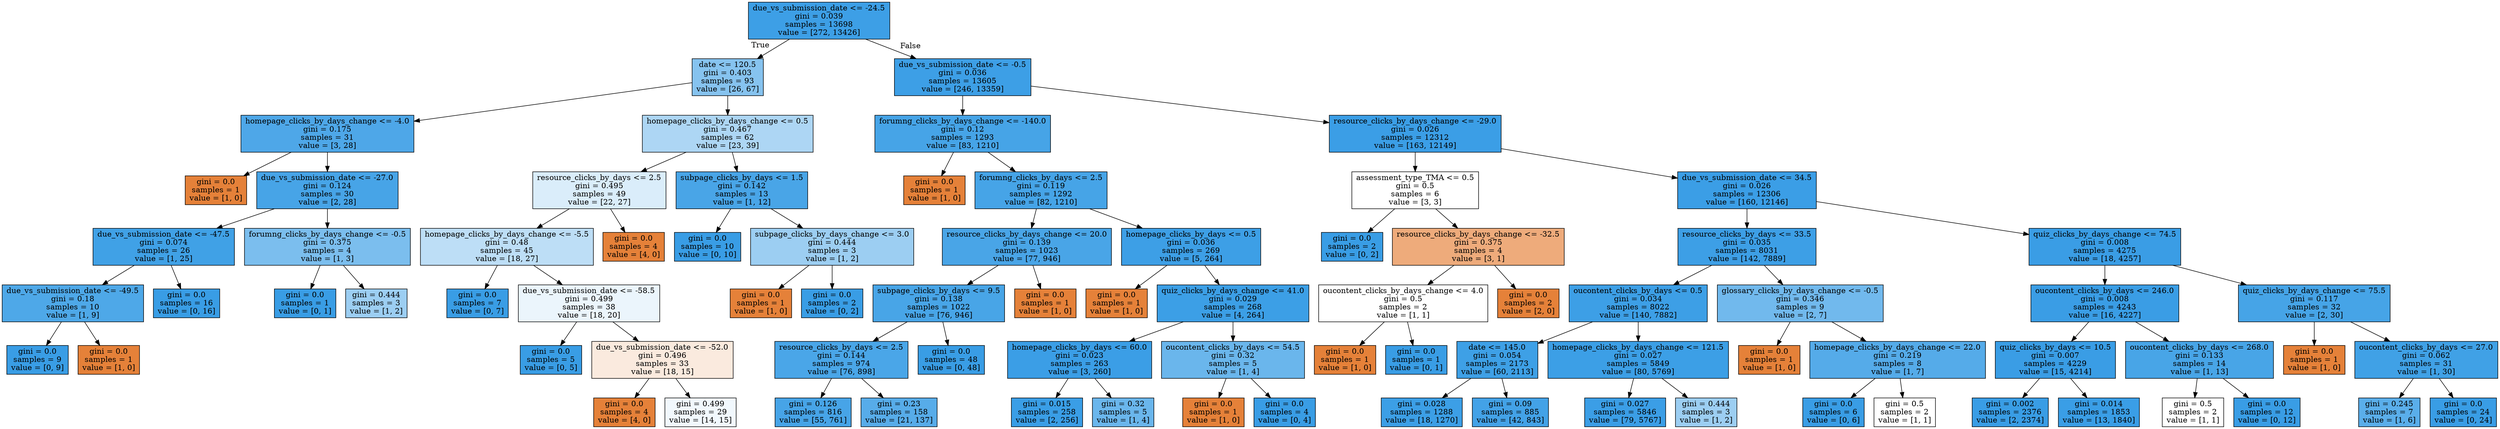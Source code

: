 digraph Tree {
node [shape=box, style="filled", color="black"] ;
0 [label="due_vs_submission_date <= -24.5\ngini = 0.039\nsamples = 13698\nvalue = [272, 13426]", fillcolor="#399de5fa"] ;
1 [label="date <= 120.5\ngini = 0.403\nsamples = 93\nvalue = [26, 67]", fillcolor="#399de59c"] ;
0 -> 1 [labeldistance=2.5, labelangle=45, headlabel="True"] ;
2 [label="homepage_clicks_by_days_change <= -4.0\ngini = 0.175\nsamples = 31\nvalue = [3, 28]", fillcolor="#399de5e4"] ;
1 -> 2 ;
3 [label="gini = 0.0\nsamples = 1\nvalue = [1, 0]", fillcolor="#e58139ff"] ;
2 -> 3 ;
4 [label="due_vs_submission_date <= -27.0\ngini = 0.124\nsamples = 30\nvalue = [2, 28]", fillcolor="#399de5ed"] ;
2 -> 4 ;
5 [label="due_vs_submission_date <= -47.5\ngini = 0.074\nsamples = 26\nvalue = [1, 25]", fillcolor="#399de5f5"] ;
4 -> 5 ;
6 [label="due_vs_submission_date <= -49.5\ngini = 0.18\nsamples = 10\nvalue = [1, 9]", fillcolor="#399de5e3"] ;
5 -> 6 ;
7 [label="gini = 0.0\nsamples = 9\nvalue = [0, 9]", fillcolor="#399de5ff"] ;
6 -> 7 ;
8 [label="gini = 0.0\nsamples = 1\nvalue = [1, 0]", fillcolor="#e58139ff"] ;
6 -> 8 ;
9 [label="gini = 0.0\nsamples = 16\nvalue = [0, 16]", fillcolor="#399de5ff"] ;
5 -> 9 ;
10 [label="forumng_clicks_by_days_change <= -0.5\ngini = 0.375\nsamples = 4\nvalue = [1, 3]", fillcolor="#399de5aa"] ;
4 -> 10 ;
11 [label="gini = 0.0\nsamples = 1\nvalue = [0, 1]", fillcolor="#399de5ff"] ;
10 -> 11 ;
12 [label="gini = 0.444\nsamples = 3\nvalue = [1, 2]", fillcolor="#399de57f"] ;
10 -> 12 ;
13 [label="homepage_clicks_by_days_change <= 0.5\ngini = 0.467\nsamples = 62\nvalue = [23, 39]", fillcolor="#399de569"] ;
1 -> 13 ;
14 [label="resource_clicks_by_days <= 2.5\ngini = 0.495\nsamples = 49\nvalue = [22, 27]", fillcolor="#399de52f"] ;
13 -> 14 ;
15 [label="homepage_clicks_by_days_change <= -5.5\ngini = 0.48\nsamples = 45\nvalue = [18, 27]", fillcolor="#399de555"] ;
14 -> 15 ;
16 [label="gini = 0.0\nsamples = 7\nvalue = [0, 7]", fillcolor="#399de5ff"] ;
15 -> 16 ;
17 [label="due_vs_submission_date <= -58.5\ngini = 0.499\nsamples = 38\nvalue = [18, 20]", fillcolor="#399de519"] ;
15 -> 17 ;
18 [label="gini = 0.0\nsamples = 5\nvalue = [0, 5]", fillcolor="#399de5ff"] ;
17 -> 18 ;
19 [label="due_vs_submission_date <= -52.0\ngini = 0.496\nsamples = 33\nvalue = [18, 15]", fillcolor="#e581392a"] ;
17 -> 19 ;
20 [label="gini = 0.0\nsamples = 4\nvalue = [4, 0]", fillcolor="#e58139ff"] ;
19 -> 20 ;
21 [label="gini = 0.499\nsamples = 29\nvalue = [14, 15]", fillcolor="#399de511"] ;
19 -> 21 ;
22 [label="gini = 0.0\nsamples = 4\nvalue = [4, 0]", fillcolor="#e58139ff"] ;
14 -> 22 ;
23 [label="subpage_clicks_by_days <= 1.5\ngini = 0.142\nsamples = 13\nvalue = [1, 12]", fillcolor="#399de5ea"] ;
13 -> 23 ;
24 [label="gini = 0.0\nsamples = 10\nvalue = [0, 10]", fillcolor="#399de5ff"] ;
23 -> 24 ;
25 [label="subpage_clicks_by_days_change <= 3.0\ngini = 0.444\nsamples = 3\nvalue = [1, 2]", fillcolor="#399de57f"] ;
23 -> 25 ;
26 [label="gini = 0.0\nsamples = 1\nvalue = [1, 0]", fillcolor="#e58139ff"] ;
25 -> 26 ;
27 [label="gini = 0.0\nsamples = 2\nvalue = [0, 2]", fillcolor="#399de5ff"] ;
25 -> 27 ;
28 [label="due_vs_submission_date <= -0.5\ngini = 0.036\nsamples = 13605\nvalue = [246, 13359]", fillcolor="#399de5fa"] ;
0 -> 28 [labeldistance=2.5, labelangle=-45, headlabel="False"] ;
29 [label="forumng_clicks_by_days_change <= -140.0\ngini = 0.12\nsamples = 1293\nvalue = [83, 1210]", fillcolor="#399de5ee"] ;
28 -> 29 ;
30 [label="gini = 0.0\nsamples = 1\nvalue = [1, 0]", fillcolor="#e58139ff"] ;
29 -> 30 ;
31 [label="forumng_clicks_by_days <= 2.5\ngini = 0.119\nsamples = 1292\nvalue = [82, 1210]", fillcolor="#399de5ee"] ;
29 -> 31 ;
32 [label="resource_clicks_by_days_change <= 20.0\ngini = 0.139\nsamples = 1023\nvalue = [77, 946]", fillcolor="#399de5ea"] ;
31 -> 32 ;
33 [label="subpage_clicks_by_days <= 9.5\ngini = 0.138\nsamples = 1022\nvalue = [76, 946]", fillcolor="#399de5eb"] ;
32 -> 33 ;
34 [label="resource_clicks_by_days <= 2.5\ngini = 0.144\nsamples = 974\nvalue = [76, 898]", fillcolor="#399de5e9"] ;
33 -> 34 ;
35 [label="gini = 0.126\nsamples = 816\nvalue = [55, 761]", fillcolor="#399de5ed"] ;
34 -> 35 ;
36 [label="gini = 0.23\nsamples = 158\nvalue = [21, 137]", fillcolor="#399de5d8"] ;
34 -> 36 ;
37 [label="gini = 0.0\nsamples = 48\nvalue = [0, 48]", fillcolor="#399de5ff"] ;
33 -> 37 ;
38 [label="gini = 0.0\nsamples = 1\nvalue = [1, 0]", fillcolor="#e58139ff"] ;
32 -> 38 ;
39 [label="homepage_clicks_by_days <= 0.5\ngini = 0.036\nsamples = 269\nvalue = [5, 264]", fillcolor="#399de5fa"] ;
31 -> 39 ;
40 [label="gini = 0.0\nsamples = 1\nvalue = [1, 0]", fillcolor="#e58139ff"] ;
39 -> 40 ;
41 [label="quiz_clicks_by_days_change <= 41.0\ngini = 0.029\nsamples = 268\nvalue = [4, 264]", fillcolor="#399de5fb"] ;
39 -> 41 ;
42 [label="homepage_clicks_by_days <= 60.0\ngini = 0.023\nsamples = 263\nvalue = [3, 260]", fillcolor="#399de5fc"] ;
41 -> 42 ;
43 [label="gini = 0.015\nsamples = 258\nvalue = [2, 256]", fillcolor="#399de5fd"] ;
42 -> 43 ;
44 [label="gini = 0.32\nsamples = 5\nvalue = [1, 4]", fillcolor="#399de5bf"] ;
42 -> 44 ;
45 [label="oucontent_clicks_by_days <= 54.5\ngini = 0.32\nsamples = 5\nvalue = [1, 4]", fillcolor="#399de5bf"] ;
41 -> 45 ;
46 [label="gini = 0.0\nsamples = 1\nvalue = [1, 0]", fillcolor="#e58139ff"] ;
45 -> 46 ;
47 [label="gini = 0.0\nsamples = 4\nvalue = [0, 4]", fillcolor="#399de5ff"] ;
45 -> 47 ;
48 [label="resource_clicks_by_days_change <= -29.0\ngini = 0.026\nsamples = 12312\nvalue = [163, 12149]", fillcolor="#399de5fc"] ;
28 -> 48 ;
49 [label="assessment_type_TMA <= 0.5\ngini = 0.5\nsamples = 6\nvalue = [3, 3]", fillcolor="#e5813900"] ;
48 -> 49 ;
50 [label="gini = 0.0\nsamples = 2\nvalue = [0, 2]", fillcolor="#399de5ff"] ;
49 -> 50 ;
51 [label="resource_clicks_by_days_change <= -32.5\ngini = 0.375\nsamples = 4\nvalue = [3, 1]", fillcolor="#e58139aa"] ;
49 -> 51 ;
52 [label="oucontent_clicks_by_days_change <= 4.0\ngini = 0.5\nsamples = 2\nvalue = [1, 1]", fillcolor="#e5813900"] ;
51 -> 52 ;
53 [label="gini = 0.0\nsamples = 1\nvalue = [1, 0]", fillcolor="#e58139ff"] ;
52 -> 53 ;
54 [label="gini = 0.0\nsamples = 1\nvalue = [0, 1]", fillcolor="#399de5ff"] ;
52 -> 54 ;
55 [label="gini = 0.0\nsamples = 2\nvalue = [2, 0]", fillcolor="#e58139ff"] ;
51 -> 55 ;
56 [label="due_vs_submission_date <= 34.5\ngini = 0.026\nsamples = 12306\nvalue = [160, 12146]", fillcolor="#399de5fc"] ;
48 -> 56 ;
57 [label="resource_clicks_by_days <= 33.5\ngini = 0.035\nsamples = 8031\nvalue = [142, 7889]", fillcolor="#399de5fa"] ;
56 -> 57 ;
58 [label="oucontent_clicks_by_days <= 0.5\ngini = 0.034\nsamples = 8022\nvalue = [140, 7882]", fillcolor="#399de5fa"] ;
57 -> 58 ;
59 [label="date <= 145.0\ngini = 0.054\nsamples = 2173\nvalue = [60, 2113]", fillcolor="#399de5f8"] ;
58 -> 59 ;
60 [label="gini = 0.028\nsamples = 1288\nvalue = [18, 1270]", fillcolor="#399de5fb"] ;
59 -> 60 ;
61 [label="gini = 0.09\nsamples = 885\nvalue = [42, 843]", fillcolor="#399de5f2"] ;
59 -> 61 ;
62 [label="homepage_clicks_by_days_change <= 121.5\ngini = 0.027\nsamples = 5849\nvalue = [80, 5769]", fillcolor="#399de5fb"] ;
58 -> 62 ;
63 [label="gini = 0.027\nsamples = 5846\nvalue = [79, 5767]", fillcolor="#399de5fc"] ;
62 -> 63 ;
64 [label="gini = 0.444\nsamples = 3\nvalue = [1, 2]", fillcolor="#399de57f"] ;
62 -> 64 ;
65 [label="glossary_clicks_by_days_change <= -0.5\ngini = 0.346\nsamples = 9\nvalue = [2, 7]", fillcolor="#399de5b6"] ;
57 -> 65 ;
66 [label="gini = 0.0\nsamples = 1\nvalue = [1, 0]", fillcolor="#e58139ff"] ;
65 -> 66 ;
67 [label="homepage_clicks_by_days_change <= 22.0\ngini = 0.219\nsamples = 8\nvalue = [1, 7]", fillcolor="#399de5db"] ;
65 -> 67 ;
68 [label="gini = 0.0\nsamples = 6\nvalue = [0, 6]", fillcolor="#399de5ff"] ;
67 -> 68 ;
69 [label="gini = 0.5\nsamples = 2\nvalue = [1, 1]", fillcolor="#e5813900"] ;
67 -> 69 ;
70 [label="quiz_clicks_by_days_change <= 74.5\ngini = 0.008\nsamples = 4275\nvalue = [18, 4257]", fillcolor="#399de5fe"] ;
56 -> 70 ;
71 [label="oucontent_clicks_by_days <= 246.0\ngini = 0.008\nsamples = 4243\nvalue = [16, 4227]", fillcolor="#399de5fe"] ;
70 -> 71 ;
72 [label="quiz_clicks_by_days <= 10.5\ngini = 0.007\nsamples = 4229\nvalue = [15, 4214]", fillcolor="#399de5fe"] ;
71 -> 72 ;
73 [label="gini = 0.002\nsamples = 2376\nvalue = [2, 2374]", fillcolor="#399de5ff"] ;
72 -> 73 ;
74 [label="gini = 0.014\nsamples = 1853\nvalue = [13, 1840]", fillcolor="#399de5fd"] ;
72 -> 74 ;
75 [label="oucontent_clicks_by_days <= 268.0\ngini = 0.133\nsamples = 14\nvalue = [1, 13]", fillcolor="#399de5eb"] ;
71 -> 75 ;
76 [label="gini = 0.5\nsamples = 2\nvalue = [1, 1]", fillcolor="#e5813900"] ;
75 -> 76 ;
77 [label="gini = 0.0\nsamples = 12\nvalue = [0, 12]", fillcolor="#399de5ff"] ;
75 -> 77 ;
78 [label="quiz_clicks_by_days_change <= 75.5\ngini = 0.117\nsamples = 32\nvalue = [2, 30]", fillcolor="#399de5ee"] ;
70 -> 78 ;
79 [label="gini = 0.0\nsamples = 1\nvalue = [1, 0]", fillcolor="#e58139ff"] ;
78 -> 79 ;
80 [label="oucontent_clicks_by_days <= 27.0\ngini = 0.062\nsamples = 31\nvalue = [1, 30]", fillcolor="#399de5f6"] ;
78 -> 80 ;
81 [label="gini = 0.245\nsamples = 7\nvalue = [1, 6]", fillcolor="#399de5d4"] ;
80 -> 81 ;
82 [label="gini = 0.0\nsamples = 24\nvalue = [0, 24]", fillcolor="#399de5ff"] ;
80 -> 82 ;
}